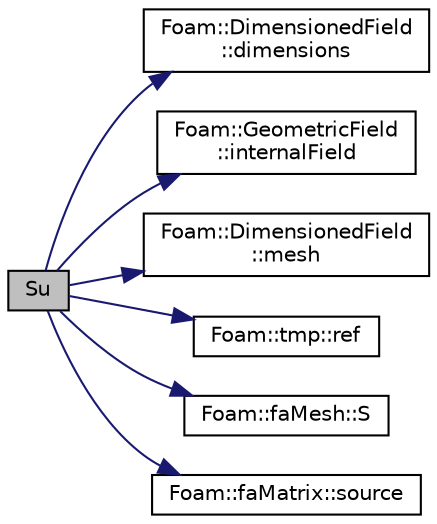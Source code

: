digraph "Su"
{
  bgcolor="transparent";
  edge [fontname="Helvetica",fontsize="10",labelfontname="Helvetica",labelfontsize="10"];
  node [fontname="Helvetica",fontsize="10",shape=record];
  rankdir="LR";
  Node1 [label="Su",height=0.2,width=0.4,color="black", fillcolor="grey75", style="filled" fontcolor="black"];
  Node1 -> Node2 [color="midnightblue",fontsize="10",style="solid",fontname="Helvetica"];
  Node2 [label="Foam::DimensionedField\l::dimensions",height=0.2,width=0.4,color="black",URL="$classFoam_1_1DimensionedField.html#a6098093e7de06370342a85cfae8b31f5",tooltip="Return dimensions. "];
  Node1 -> Node3 [color="midnightblue",fontsize="10",style="solid",fontname="Helvetica"];
  Node3 [label="Foam::GeometricField\l::internalField",height=0.2,width=0.4,color="black",URL="$classFoam_1_1GeometricField.html#a6d8f4c566820e3023e2e9c616a6a0093",tooltip="Return a const-reference to the dimensioned internal field. "];
  Node1 -> Node4 [color="midnightblue",fontsize="10",style="solid",fontname="Helvetica"];
  Node4 [label="Foam::DimensionedField\l::mesh",height=0.2,width=0.4,color="black",URL="$classFoam_1_1DimensionedField.html#abdefa6904b53f35c49185ee1cb3d1800",tooltip="Return mesh. "];
  Node1 -> Node5 [color="midnightblue",fontsize="10",style="solid",fontname="Helvetica"];
  Node5 [label="Foam::tmp::ref",height=0.2,width=0.4,color="black",URL="$classFoam_1_1tmp.html#af16202cc9b8e931206cfceb8d9779bb2",tooltip="Return non-const reference to the contents of a non-null managed pointer. "];
  Node1 -> Node6 [color="midnightblue",fontsize="10",style="solid",fontname="Helvetica"];
  Node6 [label="Foam::faMesh::S",height=0.2,width=0.4,color="black",URL="$classFoam_1_1faMesh.html#a317c7fffb556ebea668b3faf414caa51",tooltip="Return face areas. "];
  Node1 -> Node7 [color="midnightblue",fontsize="10",style="solid",fontname="Helvetica"];
  Node7 [label="Foam::faMatrix::source",height=0.2,width=0.4,color="black",URL="$classFoam_1_1faMatrix.html#a4c49d61a0e11bbdadf6646dbe3740560"];
}
